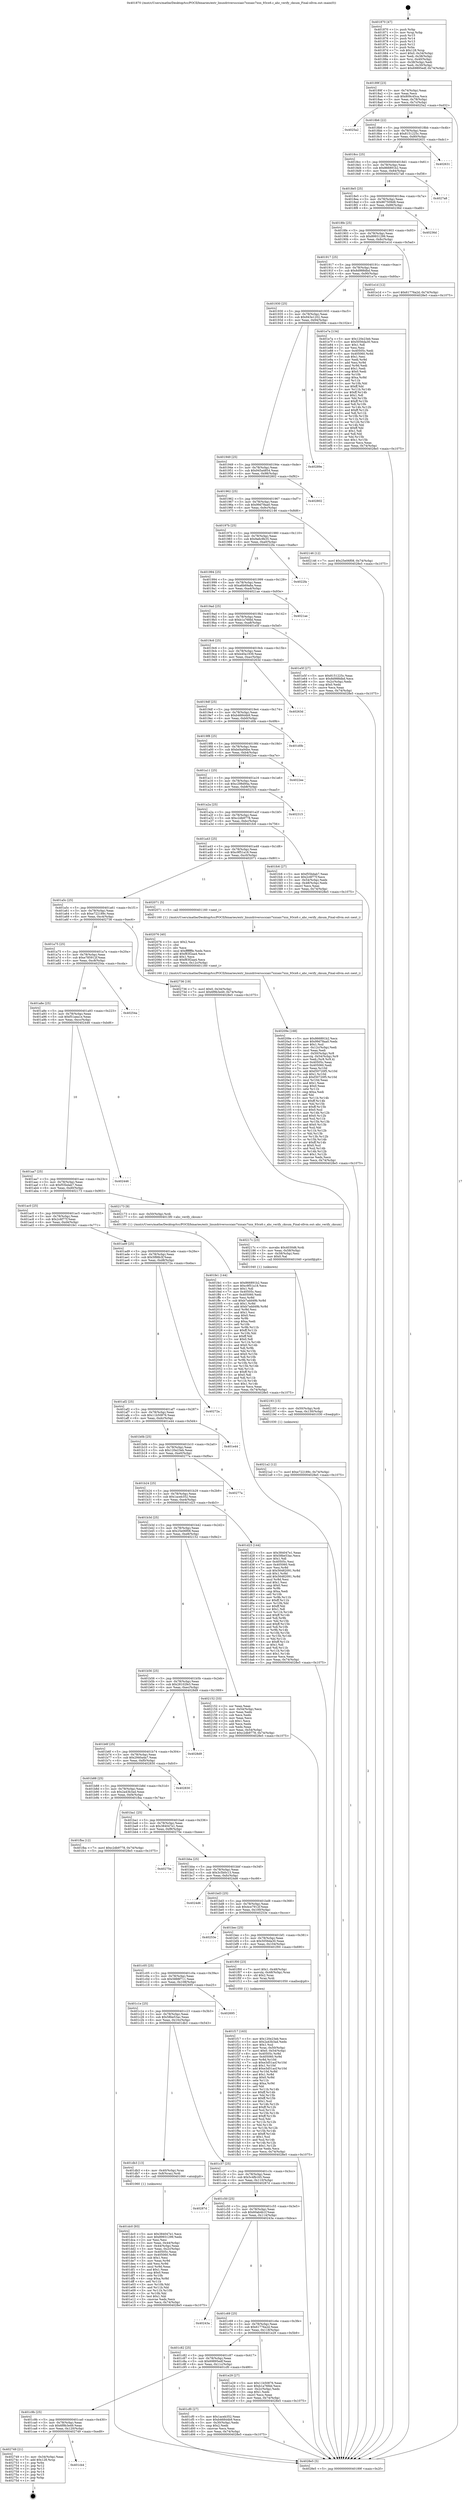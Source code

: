 digraph "0x401870" {
  label = "0x401870 (/mnt/c/Users/mathe/Desktop/tcc/POCII/binaries/extr_linuxdriversscsiaic7xxxaic7xxx_93cx6.c_ahc_verify_cksum_Final-ollvm.out::main(0))"
  labelloc = "t"
  node[shape=record]

  Entry [label="",width=0.3,height=0.3,shape=circle,fillcolor=black,style=filled]
  "0x40189f" [label="{
     0x40189f [23]\l
     | [instrs]\l
     &nbsp;&nbsp;0x40189f \<+3\>: mov -0x74(%rbp),%eax\l
     &nbsp;&nbsp;0x4018a2 \<+2\>: mov %eax,%ecx\l
     &nbsp;&nbsp;0x4018a4 \<+6\>: sub $0x809c45ca,%ecx\l
     &nbsp;&nbsp;0x4018aa \<+3\>: mov %eax,-0x78(%rbp)\l
     &nbsp;&nbsp;0x4018ad \<+3\>: mov %ecx,-0x7c(%rbp)\l
     &nbsp;&nbsp;0x4018b0 \<+6\>: je 00000000004025a2 \<main+0xd32\>\l
  }"]
  "0x4025a2" [label="{
     0x4025a2\l
  }", style=dashed]
  "0x4018b6" [label="{
     0x4018b6 [22]\l
     | [instrs]\l
     &nbsp;&nbsp;0x4018b6 \<+5\>: jmp 00000000004018bb \<main+0x4b\>\l
     &nbsp;&nbsp;0x4018bb \<+3\>: mov -0x78(%rbp),%eax\l
     &nbsp;&nbsp;0x4018be \<+5\>: sub $0x8151225c,%eax\l
     &nbsp;&nbsp;0x4018c3 \<+3\>: mov %eax,-0x80(%rbp)\l
     &nbsp;&nbsp;0x4018c6 \<+6\>: je 0000000000402631 \<main+0xdc1\>\l
  }"]
  Exit [label="",width=0.3,height=0.3,shape=circle,fillcolor=black,style=filled,peripheries=2]
  "0x402631" [label="{
     0x402631\l
  }", style=dashed]
  "0x4018cc" [label="{
     0x4018cc [25]\l
     | [instrs]\l
     &nbsp;&nbsp;0x4018cc \<+5\>: jmp 00000000004018d1 \<main+0x61\>\l
     &nbsp;&nbsp;0x4018d1 \<+3\>: mov -0x78(%rbp),%eax\l
     &nbsp;&nbsp;0x4018d4 \<+5\>: sub $0x866891b2,%eax\l
     &nbsp;&nbsp;0x4018d9 \<+6\>: mov %eax,-0x84(%rbp)\l
     &nbsp;&nbsp;0x4018df \<+6\>: je 00000000004027a8 \<main+0xf38\>\l
  }"]
  "0x401cb4" [label="{
     0x401cb4\l
  }", style=dashed]
  "0x4027a8" [label="{
     0x4027a8\l
  }", style=dashed]
  "0x4018e5" [label="{
     0x4018e5 [25]\l
     | [instrs]\l
     &nbsp;&nbsp;0x4018e5 \<+5\>: jmp 00000000004018ea \<main+0x7a\>\l
     &nbsp;&nbsp;0x4018ea \<+3\>: mov -0x78(%rbp),%eax\l
     &nbsp;&nbsp;0x4018ed \<+5\>: sub $0x867509d8,%eax\l
     &nbsp;&nbsp;0x4018f2 \<+6\>: mov %eax,-0x88(%rbp)\l
     &nbsp;&nbsp;0x4018f8 \<+6\>: je 000000000040236d \<main+0xafd\>\l
  }"]
  "0x402749" [label="{
     0x402749 [21]\l
     | [instrs]\l
     &nbsp;&nbsp;0x402749 \<+3\>: mov -0x34(%rbp),%eax\l
     &nbsp;&nbsp;0x40274c \<+7\>: add $0x128,%rsp\l
     &nbsp;&nbsp;0x402753 \<+1\>: pop %rbx\l
     &nbsp;&nbsp;0x402754 \<+2\>: pop %r12\l
     &nbsp;&nbsp;0x402756 \<+2\>: pop %r13\l
     &nbsp;&nbsp;0x402758 \<+2\>: pop %r14\l
     &nbsp;&nbsp;0x40275a \<+2\>: pop %r15\l
     &nbsp;&nbsp;0x40275c \<+1\>: pop %rbp\l
     &nbsp;&nbsp;0x40275d \<+1\>: ret\l
  }"]
  "0x40236d" [label="{
     0x40236d\l
  }", style=dashed]
  "0x4018fe" [label="{
     0x4018fe [25]\l
     | [instrs]\l
     &nbsp;&nbsp;0x4018fe \<+5\>: jmp 0000000000401903 \<main+0x93\>\l
     &nbsp;&nbsp;0x401903 \<+3\>: mov -0x78(%rbp),%eax\l
     &nbsp;&nbsp;0x401906 \<+5\>: sub $0x89931299,%eax\l
     &nbsp;&nbsp;0x40190b \<+6\>: mov %eax,-0x8c(%rbp)\l
     &nbsp;&nbsp;0x401911 \<+6\>: je 0000000000401e1d \<main+0x5ad\>\l
  }"]
  "0x4021a2" [label="{
     0x4021a2 [12]\l
     | [instrs]\l
     &nbsp;&nbsp;0x4021a2 \<+7\>: movl $0xe722189c,-0x74(%rbp)\l
     &nbsp;&nbsp;0x4021a9 \<+5\>: jmp 00000000004028e5 \<main+0x1075\>\l
  }"]
  "0x401e1d" [label="{
     0x401e1d [12]\l
     | [instrs]\l
     &nbsp;&nbsp;0x401e1d \<+7\>: movl $0x61776a2d,-0x74(%rbp)\l
     &nbsp;&nbsp;0x401e24 \<+5\>: jmp 00000000004028e5 \<main+0x1075\>\l
  }"]
  "0x401917" [label="{
     0x401917 [25]\l
     | [instrs]\l
     &nbsp;&nbsp;0x401917 \<+5\>: jmp 000000000040191c \<main+0xac\>\l
     &nbsp;&nbsp;0x40191c \<+3\>: mov -0x78(%rbp),%eax\l
     &nbsp;&nbsp;0x40191f \<+5\>: sub $0x8d988dbd,%eax\l
     &nbsp;&nbsp;0x401924 \<+6\>: mov %eax,-0x90(%rbp)\l
     &nbsp;&nbsp;0x40192a \<+6\>: je 0000000000401e7a \<main+0x60a\>\l
  }"]
  "0x402193" [label="{
     0x402193 [15]\l
     | [instrs]\l
     &nbsp;&nbsp;0x402193 \<+4\>: mov -0x50(%rbp),%rdi\l
     &nbsp;&nbsp;0x402197 \<+6\>: mov %eax,-0x130(%rbp)\l
     &nbsp;&nbsp;0x40219d \<+5\>: call 0000000000401030 \<free@plt\>\l
     | [calls]\l
     &nbsp;&nbsp;0x401030 \{1\} (unknown)\l
  }"]
  "0x401e7a" [label="{
     0x401e7a [134]\l
     | [instrs]\l
     &nbsp;&nbsp;0x401e7a \<+5\>: mov $0x120e23eb,%eax\l
     &nbsp;&nbsp;0x401e7f \<+5\>: mov $0x5056da30,%ecx\l
     &nbsp;&nbsp;0x401e84 \<+2\>: mov $0x1,%dl\l
     &nbsp;&nbsp;0x401e86 \<+2\>: xor %esi,%esi\l
     &nbsp;&nbsp;0x401e88 \<+7\>: mov 0x40505c,%edi\l
     &nbsp;&nbsp;0x401e8f \<+8\>: mov 0x405060,%r8d\l
     &nbsp;&nbsp;0x401e97 \<+3\>: sub $0x1,%esi\l
     &nbsp;&nbsp;0x401e9a \<+3\>: mov %edi,%r9d\l
     &nbsp;&nbsp;0x401e9d \<+3\>: add %esi,%r9d\l
     &nbsp;&nbsp;0x401ea0 \<+4\>: imul %r9d,%edi\l
     &nbsp;&nbsp;0x401ea4 \<+3\>: and $0x1,%edi\l
     &nbsp;&nbsp;0x401ea7 \<+3\>: cmp $0x0,%edi\l
     &nbsp;&nbsp;0x401eaa \<+4\>: sete %r10b\l
     &nbsp;&nbsp;0x401eae \<+4\>: cmp $0xa,%r8d\l
     &nbsp;&nbsp;0x401eb2 \<+4\>: setl %r11b\l
     &nbsp;&nbsp;0x401eb6 \<+3\>: mov %r10b,%bl\l
     &nbsp;&nbsp;0x401eb9 \<+3\>: xor $0xff,%bl\l
     &nbsp;&nbsp;0x401ebc \<+3\>: mov %r11b,%r14b\l
     &nbsp;&nbsp;0x401ebf \<+4\>: xor $0xff,%r14b\l
     &nbsp;&nbsp;0x401ec3 \<+3\>: xor $0x1,%dl\l
     &nbsp;&nbsp;0x401ec6 \<+3\>: mov %bl,%r15b\l
     &nbsp;&nbsp;0x401ec9 \<+4\>: and $0xff,%r15b\l
     &nbsp;&nbsp;0x401ecd \<+3\>: and %dl,%r10b\l
     &nbsp;&nbsp;0x401ed0 \<+3\>: mov %r14b,%r12b\l
     &nbsp;&nbsp;0x401ed3 \<+4\>: and $0xff,%r12b\l
     &nbsp;&nbsp;0x401ed7 \<+3\>: and %dl,%r11b\l
     &nbsp;&nbsp;0x401eda \<+3\>: or %r10b,%r15b\l
     &nbsp;&nbsp;0x401edd \<+3\>: or %r11b,%r12b\l
     &nbsp;&nbsp;0x401ee0 \<+3\>: xor %r12b,%r15b\l
     &nbsp;&nbsp;0x401ee3 \<+3\>: or %r14b,%bl\l
     &nbsp;&nbsp;0x401ee6 \<+3\>: xor $0xff,%bl\l
     &nbsp;&nbsp;0x401ee9 \<+3\>: or $0x1,%dl\l
     &nbsp;&nbsp;0x401eec \<+2\>: and %dl,%bl\l
     &nbsp;&nbsp;0x401eee \<+3\>: or %bl,%r15b\l
     &nbsp;&nbsp;0x401ef1 \<+4\>: test $0x1,%r15b\l
     &nbsp;&nbsp;0x401ef5 \<+3\>: cmovne %ecx,%eax\l
     &nbsp;&nbsp;0x401ef8 \<+3\>: mov %eax,-0x74(%rbp)\l
     &nbsp;&nbsp;0x401efb \<+5\>: jmp 00000000004028e5 \<main+0x1075\>\l
  }"]
  "0x401930" [label="{
     0x401930 [25]\l
     | [instrs]\l
     &nbsp;&nbsp;0x401930 \<+5\>: jmp 0000000000401935 \<main+0xc5\>\l
     &nbsp;&nbsp;0x401935 \<+3\>: mov -0x78(%rbp),%eax\l
     &nbsp;&nbsp;0x401938 \<+5\>: sub $0x943e1202,%eax\l
     &nbsp;&nbsp;0x40193d \<+6\>: mov %eax,-0x94(%rbp)\l
     &nbsp;&nbsp;0x401943 \<+6\>: je 000000000040289e \<main+0x102e\>\l
  }"]
  "0x40217c" [label="{
     0x40217c [23]\l
     | [instrs]\l
     &nbsp;&nbsp;0x40217c \<+10\>: movabs $0x4030d6,%rdi\l
     &nbsp;&nbsp;0x402186 \<+3\>: mov %eax,-0x58(%rbp)\l
     &nbsp;&nbsp;0x402189 \<+3\>: mov -0x58(%rbp),%esi\l
     &nbsp;&nbsp;0x40218c \<+2\>: mov $0x0,%al\l
     &nbsp;&nbsp;0x40218e \<+5\>: call 0000000000401040 \<printf@plt\>\l
     | [calls]\l
     &nbsp;&nbsp;0x401040 \{1\} (unknown)\l
  }"]
  "0x40289e" [label="{
     0x40289e\l
  }", style=dashed]
  "0x401949" [label="{
     0x401949 [25]\l
     | [instrs]\l
     &nbsp;&nbsp;0x401949 \<+5\>: jmp 000000000040194e \<main+0xde\>\l
     &nbsp;&nbsp;0x40194e \<+3\>: mov -0x78(%rbp),%eax\l
     &nbsp;&nbsp;0x401951 \<+5\>: sub $0x945a4854,%eax\l
     &nbsp;&nbsp;0x401956 \<+6\>: mov %eax,-0x98(%rbp)\l
     &nbsp;&nbsp;0x40195c \<+6\>: je 0000000000402802 \<main+0xf92\>\l
  }"]
  "0x40209e" [label="{
     0x40209e [168]\l
     | [instrs]\l
     &nbsp;&nbsp;0x40209e \<+5\>: mov $0x866891b2,%ecx\l
     &nbsp;&nbsp;0x4020a3 \<+5\>: mov $0x99d78aa0,%edx\l
     &nbsp;&nbsp;0x4020a8 \<+3\>: mov $0x1,%sil\l
     &nbsp;&nbsp;0x4020ab \<+6\>: mov -0x12c(%rbp),%edi\l
     &nbsp;&nbsp;0x4020b1 \<+3\>: imul %eax,%edi\l
     &nbsp;&nbsp;0x4020b4 \<+4\>: mov -0x50(%rbp),%r8\l
     &nbsp;&nbsp;0x4020b8 \<+4\>: movslq -0x54(%rbp),%r9\l
     &nbsp;&nbsp;0x4020bc \<+4\>: mov %edi,(%r8,%r9,4)\l
     &nbsp;&nbsp;0x4020c0 \<+7\>: mov 0x40505c,%eax\l
     &nbsp;&nbsp;0x4020c7 \<+7\>: mov 0x405060,%edi\l
     &nbsp;&nbsp;0x4020ce \<+3\>: mov %eax,%r10d\l
     &nbsp;&nbsp;0x4020d1 \<+7\>: add $0xf30720f5,%r10d\l
     &nbsp;&nbsp;0x4020d8 \<+4\>: sub $0x1,%r10d\l
     &nbsp;&nbsp;0x4020dc \<+7\>: sub $0xf30720f5,%r10d\l
     &nbsp;&nbsp;0x4020e3 \<+4\>: imul %r10d,%eax\l
     &nbsp;&nbsp;0x4020e7 \<+3\>: and $0x1,%eax\l
     &nbsp;&nbsp;0x4020ea \<+3\>: cmp $0x0,%eax\l
     &nbsp;&nbsp;0x4020ed \<+4\>: sete %r11b\l
     &nbsp;&nbsp;0x4020f1 \<+3\>: cmp $0xa,%edi\l
     &nbsp;&nbsp;0x4020f4 \<+3\>: setl %bl\l
     &nbsp;&nbsp;0x4020f7 \<+3\>: mov %r11b,%r14b\l
     &nbsp;&nbsp;0x4020fa \<+4\>: xor $0xff,%r14b\l
     &nbsp;&nbsp;0x4020fe \<+3\>: mov %bl,%r15b\l
     &nbsp;&nbsp;0x402101 \<+4\>: xor $0xff,%r15b\l
     &nbsp;&nbsp;0x402105 \<+4\>: xor $0x0,%sil\l
     &nbsp;&nbsp;0x402109 \<+3\>: mov %r14b,%r12b\l
     &nbsp;&nbsp;0x40210c \<+4\>: and $0x0,%r12b\l
     &nbsp;&nbsp;0x402110 \<+3\>: and %sil,%r11b\l
     &nbsp;&nbsp;0x402113 \<+3\>: mov %r15b,%r13b\l
     &nbsp;&nbsp;0x402116 \<+4\>: and $0x0,%r13b\l
     &nbsp;&nbsp;0x40211a \<+3\>: and %sil,%bl\l
     &nbsp;&nbsp;0x40211d \<+3\>: or %r11b,%r12b\l
     &nbsp;&nbsp;0x402120 \<+3\>: or %bl,%r13b\l
     &nbsp;&nbsp;0x402123 \<+3\>: xor %r13b,%r12b\l
     &nbsp;&nbsp;0x402126 \<+3\>: or %r15b,%r14b\l
     &nbsp;&nbsp;0x402129 \<+4\>: xor $0xff,%r14b\l
     &nbsp;&nbsp;0x40212d \<+4\>: or $0x0,%sil\l
     &nbsp;&nbsp;0x402131 \<+3\>: and %sil,%r14b\l
     &nbsp;&nbsp;0x402134 \<+3\>: or %r14b,%r12b\l
     &nbsp;&nbsp;0x402137 \<+4\>: test $0x1,%r12b\l
     &nbsp;&nbsp;0x40213b \<+3\>: cmovne %edx,%ecx\l
     &nbsp;&nbsp;0x40213e \<+3\>: mov %ecx,-0x74(%rbp)\l
     &nbsp;&nbsp;0x402141 \<+5\>: jmp 00000000004028e5 \<main+0x1075\>\l
  }"]
  "0x402802" [label="{
     0x402802\l
  }", style=dashed]
  "0x401962" [label="{
     0x401962 [25]\l
     | [instrs]\l
     &nbsp;&nbsp;0x401962 \<+5\>: jmp 0000000000401967 \<main+0xf7\>\l
     &nbsp;&nbsp;0x401967 \<+3\>: mov -0x78(%rbp),%eax\l
     &nbsp;&nbsp;0x40196a \<+5\>: sub $0x99d78aa0,%eax\l
     &nbsp;&nbsp;0x40196f \<+6\>: mov %eax,-0x9c(%rbp)\l
     &nbsp;&nbsp;0x401975 \<+6\>: je 0000000000402146 \<main+0x8d6\>\l
  }"]
  "0x402076" [label="{
     0x402076 [40]\l
     | [instrs]\l
     &nbsp;&nbsp;0x402076 \<+5\>: mov $0x2,%ecx\l
     &nbsp;&nbsp;0x40207b \<+1\>: cltd\l
     &nbsp;&nbsp;0x40207c \<+2\>: idiv %ecx\l
     &nbsp;&nbsp;0x40207e \<+6\>: imul $0xfffffffe,%edx,%ecx\l
     &nbsp;&nbsp;0x402084 \<+6\>: add $0xf83f2aa4,%ecx\l
     &nbsp;&nbsp;0x40208a \<+3\>: add $0x1,%ecx\l
     &nbsp;&nbsp;0x40208d \<+6\>: sub $0xf83f2aa4,%ecx\l
     &nbsp;&nbsp;0x402093 \<+6\>: mov %ecx,-0x12c(%rbp)\l
     &nbsp;&nbsp;0x402099 \<+5\>: call 0000000000401160 \<next_i\>\l
     | [calls]\l
     &nbsp;&nbsp;0x401160 \{1\} (/mnt/c/Users/mathe/Desktop/tcc/POCII/binaries/extr_linuxdriversscsiaic7xxxaic7xxx_93cx6.c_ahc_verify_cksum_Final-ollvm.out::next_i)\l
  }"]
  "0x402146" [label="{
     0x402146 [12]\l
     | [instrs]\l
     &nbsp;&nbsp;0x402146 \<+7\>: movl $0x25e06f08,-0x74(%rbp)\l
     &nbsp;&nbsp;0x40214d \<+5\>: jmp 00000000004028e5 \<main+0x1075\>\l
  }"]
  "0x40197b" [label="{
     0x40197b [25]\l
     | [instrs]\l
     &nbsp;&nbsp;0x40197b \<+5\>: jmp 0000000000401980 \<main+0x110\>\l
     &nbsp;&nbsp;0x401980 \<+3\>: mov -0x78(%rbp),%eax\l
     &nbsp;&nbsp;0x401983 \<+5\>: sub $0x9a6c9b35,%eax\l
     &nbsp;&nbsp;0x401988 \<+6\>: mov %eax,-0xa0(%rbp)\l
     &nbsp;&nbsp;0x40198e \<+6\>: je 00000000004022fa \<main+0xa8a\>\l
  }"]
  "0x401f17" [label="{
     0x401f17 [163]\l
     | [instrs]\l
     &nbsp;&nbsp;0x401f17 \<+5\>: mov $0x120e23eb,%ecx\l
     &nbsp;&nbsp;0x401f1c \<+5\>: mov $0x2a43b3ad,%edx\l
     &nbsp;&nbsp;0x401f21 \<+3\>: mov $0x1,%sil\l
     &nbsp;&nbsp;0x401f24 \<+4\>: mov %rax,-0x50(%rbp)\l
     &nbsp;&nbsp;0x401f28 \<+7\>: movl $0x0,-0x54(%rbp)\l
     &nbsp;&nbsp;0x401f2f \<+8\>: mov 0x40505c,%r8d\l
     &nbsp;&nbsp;0x401f37 \<+8\>: mov 0x405060,%r9d\l
     &nbsp;&nbsp;0x401f3f \<+3\>: mov %r8d,%r10d\l
     &nbsp;&nbsp;0x401f42 \<+7\>: sub $0xe3d51acf,%r10d\l
     &nbsp;&nbsp;0x401f49 \<+4\>: sub $0x1,%r10d\l
     &nbsp;&nbsp;0x401f4d \<+7\>: add $0xe3d51acf,%r10d\l
     &nbsp;&nbsp;0x401f54 \<+4\>: imul %r10d,%r8d\l
     &nbsp;&nbsp;0x401f58 \<+4\>: and $0x1,%r8d\l
     &nbsp;&nbsp;0x401f5c \<+4\>: cmp $0x0,%r8d\l
     &nbsp;&nbsp;0x401f60 \<+4\>: sete %r11b\l
     &nbsp;&nbsp;0x401f64 \<+4\>: cmp $0xa,%r9d\l
     &nbsp;&nbsp;0x401f68 \<+3\>: setl %bl\l
     &nbsp;&nbsp;0x401f6b \<+3\>: mov %r11b,%r14b\l
     &nbsp;&nbsp;0x401f6e \<+4\>: xor $0xff,%r14b\l
     &nbsp;&nbsp;0x401f72 \<+3\>: mov %bl,%r15b\l
     &nbsp;&nbsp;0x401f75 \<+4\>: xor $0xff,%r15b\l
     &nbsp;&nbsp;0x401f79 \<+4\>: xor $0x1,%sil\l
     &nbsp;&nbsp;0x401f7d \<+3\>: mov %r14b,%r12b\l
     &nbsp;&nbsp;0x401f80 \<+4\>: and $0xff,%r12b\l
     &nbsp;&nbsp;0x401f84 \<+3\>: and %sil,%r11b\l
     &nbsp;&nbsp;0x401f87 \<+3\>: mov %r15b,%r13b\l
     &nbsp;&nbsp;0x401f8a \<+4\>: and $0xff,%r13b\l
     &nbsp;&nbsp;0x401f8e \<+3\>: and %sil,%bl\l
     &nbsp;&nbsp;0x401f91 \<+3\>: or %r11b,%r12b\l
     &nbsp;&nbsp;0x401f94 \<+3\>: or %bl,%r13b\l
     &nbsp;&nbsp;0x401f97 \<+3\>: xor %r13b,%r12b\l
     &nbsp;&nbsp;0x401f9a \<+3\>: or %r15b,%r14b\l
     &nbsp;&nbsp;0x401f9d \<+4\>: xor $0xff,%r14b\l
     &nbsp;&nbsp;0x401fa1 \<+4\>: or $0x1,%sil\l
     &nbsp;&nbsp;0x401fa5 \<+3\>: and %sil,%r14b\l
     &nbsp;&nbsp;0x401fa8 \<+3\>: or %r14b,%r12b\l
     &nbsp;&nbsp;0x401fab \<+4\>: test $0x1,%r12b\l
     &nbsp;&nbsp;0x401faf \<+3\>: cmovne %edx,%ecx\l
     &nbsp;&nbsp;0x401fb2 \<+3\>: mov %ecx,-0x74(%rbp)\l
     &nbsp;&nbsp;0x401fb5 \<+5\>: jmp 00000000004028e5 \<main+0x1075\>\l
  }"]
  "0x4022fa" [label="{
     0x4022fa\l
  }", style=dashed]
  "0x401994" [label="{
     0x401994 [25]\l
     | [instrs]\l
     &nbsp;&nbsp;0x401994 \<+5\>: jmp 0000000000401999 \<main+0x129\>\l
     &nbsp;&nbsp;0x401999 \<+3\>: mov -0x78(%rbp),%eax\l
     &nbsp;&nbsp;0x40199c \<+5\>: sub $0xa6b69a8a,%eax\l
     &nbsp;&nbsp;0x4019a1 \<+6\>: mov %eax,-0xa4(%rbp)\l
     &nbsp;&nbsp;0x4019a7 \<+6\>: je 00000000004021ae \<main+0x93e\>\l
  }"]
  "0x401dc0" [label="{
     0x401dc0 [93]\l
     | [instrs]\l
     &nbsp;&nbsp;0x401dc0 \<+5\>: mov $0x384047e1,%ecx\l
     &nbsp;&nbsp;0x401dc5 \<+5\>: mov $0x89931299,%edx\l
     &nbsp;&nbsp;0x401dca \<+2\>: xor %esi,%esi\l
     &nbsp;&nbsp;0x401dcc \<+3\>: mov %eax,-0x44(%rbp)\l
     &nbsp;&nbsp;0x401dcf \<+3\>: mov -0x44(%rbp),%eax\l
     &nbsp;&nbsp;0x401dd2 \<+3\>: mov %eax,-0x2c(%rbp)\l
     &nbsp;&nbsp;0x401dd5 \<+7\>: mov 0x40505c,%eax\l
     &nbsp;&nbsp;0x401ddc \<+8\>: mov 0x405060,%r8d\l
     &nbsp;&nbsp;0x401de4 \<+3\>: sub $0x1,%esi\l
     &nbsp;&nbsp;0x401de7 \<+3\>: mov %eax,%r9d\l
     &nbsp;&nbsp;0x401dea \<+3\>: add %esi,%r9d\l
     &nbsp;&nbsp;0x401ded \<+4\>: imul %r9d,%eax\l
     &nbsp;&nbsp;0x401df1 \<+3\>: and $0x1,%eax\l
     &nbsp;&nbsp;0x401df4 \<+3\>: cmp $0x0,%eax\l
     &nbsp;&nbsp;0x401df7 \<+4\>: sete %r10b\l
     &nbsp;&nbsp;0x401dfb \<+4\>: cmp $0xa,%r8d\l
     &nbsp;&nbsp;0x401dff \<+4\>: setl %r11b\l
     &nbsp;&nbsp;0x401e03 \<+3\>: mov %r10b,%bl\l
     &nbsp;&nbsp;0x401e06 \<+3\>: and %r11b,%bl\l
     &nbsp;&nbsp;0x401e09 \<+3\>: xor %r11b,%r10b\l
     &nbsp;&nbsp;0x401e0c \<+3\>: or %r10b,%bl\l
     &nbsp;&nbsp;0x401e0f \<+3\>: test $0x1,%bl\l
     &nbsp;&nbsp;0x401e12 \<+3\>: cmovne %edx,%ecx\l
     &nbsp;&nbsp;0x401e15 \<+3\>: mov %ecx,-0x74(%rbp)\l
     &nbsp;&nbsp;0x401e18 \<+5\>: jmp 00000000004028e5 \<main+0x1075\>\l
  }"]
  "0x4021ae" [label="{
     0x4021ae\l
  }", style=dashed]
  "0x4019ad" [label="{
     0x4019ad [25]\l
     | [instrs]\l
     &nbsp;&nbsp;0x4019ad \<+5\>: jmp 00000000004019b2 \<main+0x142\>\l
     &nbsp;&nbsp;0x4019b2 \<+3\>: mov -0x78(%rbp),%eax\l
     &nbsp;&nbsp;0x4019b5 \<+5\>: sub $0xb1a76fdd,%eax\l
     &nbsp;&nbsp;0x4019ba \<+6\>: mov %eax,-0xa8(%rbp)\l
     &nbsp;&nbsp;0x4019c0 \<+6\>: je 0000000000401e5f \<main+0x5ef\>\l
  }"]
  "0x401870" [label="{
     0x401870 [47]\l
     | [instrs]\l
     &nbsp;&nbsp;0x401870 \<+1\>: push %rbp\l
     &nbsp;&nbsp;0x401871 \<+3\>: mov %rsp,%rbp\l
     &nbsp;&nbsp;0x401874 \<+2\>: push %r15\l
     &nbsp;&nbsp;0x401876 \<+2\>: push %r14\l
     &nbsp;&nbsp;0x401878 \<+2\>: push %r13\l
     &nbsp;&nbsp;0x40187a \<+2\>: push %r12\l
     &nbsp;&nbsp;0x40187c \<+1\>: push %rbx\l
     &nbsp;&nbsp;0x40187d \<+7\>: sub $0x128,%rsp\l
     &nbsp;&nbsp;0x401884 \<+7\>: movl $0x0,-0x34(%rbp)\l
     &nbsp;&nbsp;0x40188b \<+3\>: mov %edi,-0x38(%rbp)\l
     &nbsp;&nbsp;0x40188e \<+4\>: mov %rsi,-0x40(%rbp)\l
     &nbsp;&nbsp;0x401892 \<+3\>: mov -0x38(%rbp),%edi\l
     &nbsp;&nbsp;0x401895 \<+3\>: mov %edi,-0x30(%rbp)\l
     &nbsp;&nbsp;0x401898 \<+7\>: movl $0x69895edf,-0x74(%rbp)\l
  }"]
  "0x401e5f" [label="{
     0x401e5f [27]\l
     | [instrs]\l
     &nbsp;&nbsp;0x401e5f \<+5\>: mov $0x8151225c,%eax\l
     &nbsp;&nbsp;0x401e64 \<+5\>: mov $0x8d988dbd,%ecx\l
     &nbsp;&nbsp;0x401e69 \<+3\>: mov -0x2c(%rbp),%edx\l
     &nbsp;&nbsp;0x401e6c \<+3\>: cmp $0x0,%edx\l
     &nbsp;&nbsp;0x401e6f \<+3\>: cmove %ecx,%eax\l
     &nbsp;&nbsp;0x401e72 \<+3\>: mov %eax,-0x74(%rbp)\l
     &nbsp;&nbsp;0x401e75 \<+5\>: jmp 00000000004028e5 \<main+0x1075\>\l
  }"]
  "0x4019c6" [label="{
     0x4019c6 [25]\l
     | [instrs]\l
     &nbsp;&nbsp;0x4019c6 \<+5\>: jmp 00000000004019cb \<main+0x15b\>\l
     &nbsp;&nbsp;0x4019cb \<+3\>: mov -0x78(%rbp),%eax\l
     &nbsp;&nbsp;0x4019ce \<+5\>: sub $0xb40a1939,%eax\l
     &nbsp;&nbsp;0x4019d3 \<+6\>: mov %eax,-0xac(%rbp)\l
     &nbsp;&nbsp;0x4019d9 \<+6\>: je 000000000040263d \<main+0xdcd\>\l
  }"]
  "0x4028e5" [label="{
     0x4028e5 [5]\l
     | [instrs]\l
     &nbsp;&nbsp;0x4028e5 \<+5\>: jmp 000000000040189f \<main+0x2f\>\l
  }"]
  "0x40263d" [label="{
     0x40263d\l
  }", style=dashed]
  "0x4019df" [label="{
     0x4019df [25]\l
     | [instrs]\l
     &nbsp;&nbsp;0x4019df \<+5\>: jmp 00000000004019e4 \<main+0x174\>\l
     &nbsp;&nbsp;0x4019e4 \<+3\>: mov -0x78(%rbp),%eax\l
     &nbsp;&nbsp;0x4019e7 \<+5\>: sub $0xb46844b9,%eax\l
     &nbsp;&nbsp;0x4019ec \<+6\>: mov %eax,-0xb0(%rbp)\l
     &nbsp;&nbsp;0x4019f2 \<+6\>: je 0000000000401d0b \<main+0x49b\>\l
  }"]
  "0x401c9b" [label="{
     0x401c9b [25]\l
     | [instrs]\l
     &nbsp;&nbsp;0x401c9b \<+5\>: jmp 0000000000401ca0 \<main+0x430\>\l
     &nbsp;&nbsp;0x401ca0 \<+3\>: mov -0x78(%rbp),%eax\l
     &nbsp;&nbsp;0x401ca3 \<+5\>: sub $0x6f9b3e49,%eax\l
     &nbsp;&nbsp;0x401ca8 \<+6\>: mov %eax,-0x120(%rbp)\l
     &nbsp;&nbsp;0x401cae \<+6\>: je 0000000000402749 \<main+0xed9\>\l
  }"]
  "0x401d0b" [label="{
     0x401d0b\l
  }", style=dashed]
  "0x4019f8" [label="{
     0x4019f8 [25]\l
     | [instrs]\l
     &nbsp;&nbsp;0x4019f8 \<+5\>: jmp 00000000004019fd \<main+0x18d\>\l
     &nbsp;&nbsp;0x4019fd \<+3\>: mov -0x78(%rbp),%eax\l
     &nbsp;&nbsp;0x401a00 \<+5\>: sub $0xbd4a94be,%eax\l
     &nbsp;&nbsp;0x401a05 \<+6\>: mov %eax,-0xb4(%rbp)\l
     &nbsp;&nbsp;0x401a0b \<+6\>: je 00000000004022ee \<main+0xa7e\>\l
  }"]
  "0x401cf0" [label="{
     0x401cf0 [27]\l
     | [instrs]\l
     &nbsp;&nbsp;0x401cf0 \<+5\>: mov $0x1aceb352,%eax\l
     &nbsp;&nbsp;0x401cf5 \<+5\>: mov $0xb46844b9,%ecx\l
     &nbsp;&nbsp;0x401cfa \<+3\>: mov -0x30(%rbp),%edx\l
     &nbsp;&nbsp;0x401cfd \<+3\>: cmp $0x2,%edx\l
     &nbsp;&nbsp;0x401d00 \<+3\>: cmovne %ecx,%eax\l
     &nbsp;&nbsp;0x401d03 \<+3\>: mov %eax,-0x74(%rbp)\l
     &nbsp;&nbsp;0x401d06 \<+5\>: jmp 00000000004028e5 \<main+0x1075\>\l
  }"]
  "0x4022ee" [label="{
     0x4022ee\l
  }", style=dashed]
  "0x401a11" [label="{
     0x401a11 [25]\l
     | [instrs]\l
     &nbsp;&nbsp;0x401a11 \<+5\>: jmp 0000000000401a16 \<main+0x1a6\>\l
     &nbsp;&nbsp;0x401a16 \<+3\>: mov -0x78(%rbp),%eax\l
     &nbsp;&nbsp;0x401a19 \<+5\>: sub $0xc298d94a,%eax\l
     &nbsp;&nbsp;0x401a1e \<+6\>: mov %eax,-0xb8(%rbp)\l
     &nbsp;&nbsp;0x401a24 \<+6\>: je 0000000000402315 \<main+0xaa5\>\l
  }"]
  "0x401c82" [label="{
     0x401c82 [25]\l
     | [instrs]\l
     &nbsp;&nbsp;0x401c82 \<+5\>: jmp 0000000000401c87 \<main+0x417\>\l
     &nbsp;&nbsp;0x401c87 \<+3\>: mov -0x78(%rbp),%eax\l
     &nbsp;&nbsp;0x401c8a \<+5\>: sub $0x69895edf,%eax\l
     &nbsp;&nbsp;0x401c8f \<+6\>: mov %eax,-0x11c(%rbp)\l
     &nbsp;&nbsp;0x401c95 \<+6\>: je 0000000000401cf0 \<main+0x480\>\l
  }"]
  "0x402315" [label="{
     0x402315\l
  }", style=dashed]
  "0x401a2a" [label="{
     0x401a2a [25]\l
     | [instrs]\l
     &nbsp;&nbsp;0x401a2a \<+5\>: jmp 0000000000401a2f \<main+0x1bf\>\l
     &nbsp;&nbsp;0x401a2f \<+3\>: mov -0x78(%rbp),%eax\l
     &nbsp;&nbsp;0x401a32 \<+5\>: sub $0xc2db9778,%eax\l
     &nbsp;&nbsp;0x401a37 \<+6\>: mov %eax,-0xbc(%rbp)\l
     &nbsp;&nbsp;0x401a3d \<+6\>: je 0000000000401fc6 \<main+0x756\>\l
  }"]
  "0x401e29" [label="{
     0x401e29 [27]\l
     | [instrs]\l
     &nbsp;&nbsp;0x401e29 \<+5\>: mov $0x11b50876,%eax\l
     &nbsp;&nbsp;0x401e2e \<+5\>: mov $0xb1a76fdd,%ecx\l
     &nbsp;&nbsp;0x401e33 \<+3\>: mov -0x2c(%rbp),%edx\l
     &nbsp;&nbsp;0x401e36 \<+3\>: cmp $0x1,%edx\l
     &nbsp;&nbsp;0x401e39 \<+3\>: cmovl %ecx,%eax\l
     &nbsp;&nbsp;0x401e3c \<+3\>: mov %eax,-0x74(%rbp)\l
     &nbsp;&nbsp;0x401e3f \<+5\>: jmp 00000000004028e5 \<main+0x1075\>\l
  }"]
  "0x401fc6" [label="{
     0x401fc6 [27]\l
     | [instrs]\l
     &nbsp;&nbsp;0x401fc6 \<+5\>: mov $0xf55bdab7,%eax\l
     &nbsp;&nbsp;0x401fcb \<+5\>: mov $0x2c6f77f,%ecx\l
     &nbsp;&nbsp;0x401fd0 \<+3\>: mov -0x54(%rbp),%edx\l
     &nbsp;&nbsp;0x401fd3 \<+3\>: cmp -0x48(%rbp),%edx\l
     &nbsp;&nbsp;0x401fd6 \<+3\>: cmovl %ecx,%eax\l
     &nbsp;&nbsp;0x401fd9 \<+3\>: mov %eax,-0x74(%rbp)\l
     &nbsp;&nbsp;0x401fdc \<+5\>: jmp 00000000004028e5 \<main+0x1075\>\l
  }"]
  "0x401a43" [label="{
     0x401a43 [25]\l
     | [instrs]\l
     &nbsp;&nbsp;0x401a43 \<+5\>: jmp 0000000000401a48 \<main+0x1d8\>\l
     &nbsp;&nbsp;0x401a48 \<+3\>: mov -0x78(%rbp),%eax\l
     &nbsp;&nbsp;0x401a4b \<+5\>: sub $0xc9f51a18,%eax\l
     &nbsp;&nbsp;0x401a50 \<+6\>: mov %eax,-0xc0(%rbp)\l
     &nbsp;&nbsp;0x401a56 \<+6\>: je 0000000000402071 \<main+0x801\>\l
  }"]
  "0x401c69" [label="{
     0x401c69 [25]\l
     | [instrs]\l
     &nbsp;&nbsp;0x401c69 \<+5\>: jmp 0000000000401c6e \<main+0x3fe\>\l
     &nbsp;&nbsp;0x401c6e \<+3\>: mov -0x78(%rbp),%eax\l
     &nbsp;&nbsp;0x401c71 \<+5\>: sub $0x61776a2d,%eax\l
     &nbsp;&nbsp;0x401c76 \<+6\>: mov %eax,-0x118(%rbp)\l
     &nbsp;&nbsp;0x401c7c \<+6\>: je 0000000000401e29 \<main+0x5b9\>\l
  }"]
  "0x402071" [label="{
     0x402071 [5]\l
     | [instrs]\l
     &nbsp;&nbsp;0x402071 \<+5\>: call 0000000000401160 \<next_i\>\l
     | [calls]\l
     &nbsp;&nbsp;0x401160 \{1\} (/mnt/c/Users/mathe/Desktop/tcc/POCII/binaries/extr_linuxdriversscsiaic7xxxaic7xxx_93cx6.c_ahc_verify_cksum_Final-ollvm.out::next_i)\l
  }"]
  "0x401a5c" [label="{
     0x401a5c [25]\l
     | [instrs]\l
     &nbsp;&nbsp;0x401a5c \<+5\>: jmp 0000000000401a61 \<main+0x1f1\>\l
     &nbsp;&nbsp;0x401a61 \<+3\>: mov -0x78(%rbp),%eax\l
     &nbsp;&nbsp;0x401a64 \<+5\>: sub $0xe722189c,%eax\l
     &nbsp;&nbsp;0x401a69 \<+6\>: mov %eax,-0xc4(%rbp)\l
     &nbsp;&nbsp;0x401a6f \<+6\>: je 0000000000402736 \<main+0xec6\>\l
  }"]
  "0x40243a" [label="{
     0x40243a\l
  }", style=dashed]
  "0x402736" [label="{
     0x402736 [19]\l
     | [instrs]\l
     &nbsp;&nbsp;0x402736 \<+7\>: movl $0x0,-0x34(%rbp)\l
     &nbsp;&nbsp;0x40273d \<+7\>: movl $0x6f9b3e49,-0x74(%rbp)\l
     &nbsp;&nbsp;0x402744 \<+5\>: jmp 00000000004028e5 \<main+0x1075\>\l
  }"]
  "0x401a75" [label="{
     0x401a75 [25]\l
     | [instrs]\l
     &nbsp;&nbsp;0x401a75 \<+5\>: jmp 0000000000401a7a \<main+0x20a\>\l
     &nbsp;&nbsp;0x401a7a \<+3\>: mov -0x78(%rbp),%eax\l
     &nbsp;&nbsp;0x401a7d \<+5\>: sub $0xe785912f,%eax\l
     &nbsp;&nbsp;0x401a82 \<+6\>: mov %eax,-0xc8(%rbp)\l
     &nbsp;&nbsp;0x401a88 \<+6\>: je 000000000040254a \<main+0xcda\>\l
  }"]
  "0x401c50" [label="{
     0x401c50 [25]\l
     | [instrs]\l
     &nbsp;&nbsp;0x401c50 \<+5\>: jmp 0000000000401c55 \<main+0x3e5\>\l
     &nbsp;&nbsp;0x401c55 \<+3\>: mov -0x78(%rbp),%eax\l
     &nbsp;&nbsp;0x401c58 \<+5\>: sub $0x60ab4b1f,%eax\l
     &nbsp;&nbsp;0x401c5d \<+6\>: mov %eax,-0x114(%rbp)\l
     &nbsp;&nbsp;0x401c63 \<+6\>: je 000000000040243a \<main+0xbca\>\l
  }"]
  "0x40254a" [label="{
     0x40254a\l
  }", style=dashed]
  "0x401a8e" [label="{
     0x401a8e [25]\l
     | [instrs]\l
     &nbsp;&nbsp;0x401a8e \<+5\>: jmp 0000000000401a93 \<main+0x223\>\l
     &nbsp;&nbsp;0x401a93 \<+3\>: mov -0x78(%rbp),%eax\l
     &nbsp;&nbsp;0x401a96 \<+5\>: sub $0xf51aea1e,%eax\l
     &nbsp;&nbsp;0x401a9b \<+6\>: mov %eax,-0xcc(%rbp)\l
     &nbsp;&nbsp;0x401aa1 \<+6\>: je 0000000000402446 \<main+0xbd6\>\l
  }"]
  "0x40287d" [label="{
     0x40287d\l
  }", style=dashed]
  "0x402446" [label="{
     0x402446\l
  }", style=dashed]
  "0x401aa7" [label="{
     0x401aa7 [25]\l
     | [instrs]\l
     &nbsp;&nbsp;0x401aa7 \<+5\>: jmp 0000000000401aac \<main+0x23c\>\l
     &nbsp;&nbsp;0x401aac \<+3\>: mov -0x78(%rbp),%eax\l
     &nbsp;&nbsp;0x401aaf \<+5\>: sub $0xf55bdab7,%eax\l
     &nbsp;&nbsp;0x401ab4 \<+6\>: mov %eax,-0xd0(%rbp)\l
     &nbsp;&nbsp;0x401aba \<+6\>: je 0000000000402173 \<main+0x903\>\l
  }"]
  "0x401c37" [label="{
     0x401c37 [25]\l
     | [instrs]\l
     &nbsp;&nbsp;0x401c37 \<+5\>: jmp 0000000000401c3c \<main+0x3cc\>\l
     &nbsp;&nbsp;0x401c3c \<+3\>: mov -0x78(%rbp),%eax\l
     &nbsp;&nbsp;0x401c3f \<+5\>: sub $0x5c4fb165,%eax\l
     &nbsp;&nbsp;0x401c44 \<+6\>: mov %eax,-0x110(%rbp)\l
     &nbsp;&nbsp;0x401c4a \<+6\>: je 000000000040287d \<main+0x100d\>\l
  }"]
  "0x402173" [label="{
     0x402173 [9]\l
     | [instrs]\l
     &nbsp;&nbsp;0x402173 \<+4\>: mov -0x50(%rbp),%rdi\l
     &nbsp;&nbsp;0x402177 \<+5\>: call 00000000004013f0 \<ahc_verify_cksum\>\l
     | [calls]\l
     &nbsp;&nbsp;0x4013f0 \{1\} (/mnt/c/Users/mathe/Desktop/tcc/POCII/binaries/extr_linuxdriversscsiaic7xxxaic7xxx_93cx6.c_ahc_verify_cksum_Final-ollvm.out::ahc_verify_cksum)\l
  }"]
  "0x401ac0" [label="{
     0x401ac0 [25]\l
     | [instrs]\l
     &nbsp;&nbsp;0x401ac0 \<+5\>: jmp 0000000000401ac5 \<main+0x255\>\l
     &nbsp;&nbsp;0x401ac5 \<+3\>: mov -0x78(%rbp),%eax\l
     &nbsp;&nbsp;0x401ac8 \<+5\>: sub $0x2c6f77f,%eax\l
     &nbsp;&nbsp;0x401acd \<+6\>: mov %eax,-0xd4(%rbp)\l
     &nbsp;&nbsp;0x401ad3 \<+6\>: je 0000000000401fe1 \<main+0x771\>\l
  }"]
  "0x401db3" [label="{
     0x401db3 [13]\l
     | [instrs]\l
     &nbsp;&nbsp;0x401db3 \<+4\>: mov -0x40(%rbp),%rax\l
     &nbsp;&nbsp;0x401db7 \<+4\>: mov 0x8(%rax),%rdi\l
     &nbsp;&nbsp;0x401dbb \<+5\>: call 0000000000401060 \<atoi@plt\>\l
     | [calls]\l
     &nbsp;&nbsp;0x401060 \{1\} (unknown)\l
  }"]
  "0x401fe1" [label="{
     0x401fe1 [144]\l
     | [instrs]\l
     &nbsp;&nbsp;0x401fe1 \<+5\>: mov $0x866891b2,%eax\l
     &nbsp;&nbsp;0x401fe6 \<+5\>: mov $0xc9f51a18,%ecx\l
     &nbsp;&nbsp;0x401feb \<+2\>: mov $0x1,%dl\l
     &nbsp;&nbsp;0x401fed \<+7\>: mov 0x40505c,%esi\l
     &nbsp;&nbsp;0x401ff4 \<+7\>: mov 0x405060,%edi\l
     &nbsp;&nbsp;0x401ffb \<+3\>: mov %esi,%r8d\l
     &nbsp;&nbsp;0x401ffe \<+7\>: sub $0xb7add49b,%r8d\l
     &nbsp;&nbsp;0x402005 \<+4\>: sub $0x1,%r8d\l
     &nbsp;&nbsp;0x402009 \<+7\>: add $0xb7add49b,%r8d\l
     &nbsp;&nbsp;0x402010 \<+4\>: imul %r8d,%esi\l
     &nbsp;&nbsp;0x402014 \<+3\>: and $0x1,%esi\l
     &nbsp;&nbsp;0x402017 \<+3\>: cmp $0x0,%esi\l
     &nbsp;&nbsp;0x40201a \<+4\>: sete %r9b\l
     &nbsp;&nbsp;0x40201e \<+3\>: cmp $0xa,%edi\l
     &nbsp;&nbsp;0x402021 \<+4\>: setl %r10b\l
     &nbsp;&nbsp;0x402025 \<+3\>: mov %r9b,%r11b\l
     &nbsp;&nbsp;0x402028 \<+4\>: xor $0xff,%r11b\l
     &nbsp;&nbsp;0x40202c \<+3\>: mov %r10b,%bl\l
     &nbsp;&nbsp;0x40202f \<+3\>: xor $0xff,%bl\l
     &nbsp;&nbsp;0x402032 \<+3\>: xor $0x0,%dl\l
     &nbsp;&nbsp;0x402035 \<+3\>: mov %r11b,%r14b\l
     &nbsp;&nbsp;0x402038 \<+4\>: and $0x0,%r14b\l
     &nbsp;&nbsp;0x40203c \<+3\>: and %dl,%r9b\l
     &nbsp;&nbsp;0x40203f \<+3\>: mov %bl,%r15b\l
     &nbsp;&nbsp;0x402042 \<+4\>: and $0x0,%r15b\l
     &nbsp;&nbsp;0x402046 \<+3\>: and %dl,%r10b\l
     &nbsp;&nbsp;0x402049 \<+3\>: or %r9b,%r14b\l
     &nbsp;&nbsp;0x40204c \<+3\>: or %r10b,%r15b\l
     &nbsp;&nbsp;0x40204f \<+3\>: xor %r15b,%r14b\l
     &nbsp;&nbsp;0x402052 \<+3\>: or %bl,%r11b\l
     &nbsp;&nbsp;0x402055 \<+4\>: xor $0xff,%r11b\l
     &nbsp;&nbsp;0x402059 \<+3\>: or $0x0,%dl\l
     &nbsp;&nbsp;0x40205c \<+3\>: and %dl,%r11b\l
     &nbsp;&nbsp;0x40205f \<+3\>: or %r11b,%r14b\l
     &nbsp;&nbsp;0x402062 \<+4\>: test $0x1,%r14b\l
     &nbsp;&nbsp;0x402066 \<+3\>: cmovne %ecx,%eax\l
     &nbsp;&nbsp;0x402069 \<+3\>: mov %eax,-0x74(%rbp)\l
     &nbsp;&nbsp;0x40206c \<+5\>: jmp 00000000004028e5 \<main+0x1075\>\l
  }"]
  "0x401ad9" [label="{
     0x401ad9 [25]\l
     | [instrs]\l
     &nbsp;&nbsp;0x401ad9 \<+5\>: jmp 0000000000401ade \<main+0x26e\>\l
     &nbsp;&nbsp;0x401ade \<+3\>: mov -0x78(%rbp),%eax\l
     &nbsp;&nbsp;0x401ae1 \<+5\>: sub $0x5f88b3f,%eax\l
     &nbsp;&nbsp;0x401ae6 \<+6\>: mov %eax,-0xd8(%rbp)\l
     &nbsp;&nbsp;0x401aec \<+6\>: je 000000000040272a \<main+0xeba\>\l
  }"]
  "0x401c1e" [label="{
     0x401c1e [25]\l
     | [instrs]\l
     &nbsp;&nbsp;0x401c1e \<+5\>: jmp 0000000000401c23 \<main+0x3b3\>\l
     &nbsp;&nbsp;0x401c23 \<+3\>: mov -0x78(%rbp),%eax\l
     &nbsp;&nbsp;0x401c26 \<+5\>: sub $0x58be53ac,%eax\l
     &nbsp;&nbsp;0x401c2b \<+6\>: mov %eax,-0x10c(%rbp)\l
     &nbsp;&nbsp;0x401c31 \<+6\>: je 0000000000401db3 \<main+0x543\>\l
  }"]
  "0x40272a" [label="{
     0x40272a\l
  }", style=dashed]
  "0x401af2" [label="{
     0x401af2 [25]\l
     | [instrs]\l
     &nbsp;&nbsp;0x401af2 \<+5\>: jmp 0000000000401af7 \<main+0x287\>\l
     &nbsp;&nbsp;0x401af7 \<+3\>: mov -0x78(%rbp),%eax\l
     &nbsp;&nbsp;0x401afa \<+5\>: sub $0x11b50876,%eax\l
     &nbsp;&nbsp;0x401aff \<+6\>: mov %eax,-0xdc(%rbp)\l
     &nbsp;&nbsp;0x401b05 \<+6\>: je 0000000000401e44 \<main+0x5d4\>\l
  }"]
  "0x402695" [label="{
     0x402695\l
  }", style=dashed]
  "0x401e44" [label="{
     0x401e44\l
  }", style=dashed]
  "0x401b0b" [label="{
     0x401b0b [25]\l
     | [instrs]\l
     &nbsp;&nbsp;0x401b0b \<+5\>: jmp 0000000000401b10 \<main+0x2a0\>\l
     &nbsp;&nbsp;0x401b10 \<+3\>: mov -0x78(%rbp),%eax\l
     &nbsp;&nbsp;0x401b13 \<+5\>: sub $0x120e23eb,%eax\l
     &nbsp;&nbsp;0x401b18 \<+6\>: mov %eax,-0xe0(%rbp)\l
     &nbsp;&nbsp;0x401b1e \<+6\>: je 000000000040277a \<main+0xf0a\>\l
  }"]
  "0x401c05" [label="{
     0x401c05 [25]\l
     | [instrs]\l
     &nbsp;&nbsp;0x401c05 \<+5\>: jmp 0000000000401c0a \<main+0x39a\>\l
     &nbsp;&nbsp;0x401c0a \<+3\>: mov -0x78(%rbp),%eax\l
     &nbsp;&nbsp;0x401c0d \<+5\>: sub $0x5888f711,%eax\l
     &nbsp;&nbsp;0x401c12 \<+6\>: mov %eax,-0x108(%rbp)\l
     &nbsp;&nbsp;0x401c18 \<+6\>: je 0000000000402695 \<main+0xe25\>\l
  }"]
  "0x40277a" [label="{
     0x40277a\l
  }", style=dashed]
  "0x401b24" [label="{
     0x401b24 [25]\l
     | [instrs]\l
     &nbsp;&nbsp;0x401b24 \<+5\>: jmp 0000000000401b29 \<main+0x2b9\>\l
     &nbsp;&nbsp;0x401b29 \<+3\>: mov -0x78(%rbp),%eax\l
     &nbsp;&nbsp;0x401b2c \<+5\>: sub $0x1aceb352,%eax\l
     &nbsp;&nbsp;0x401b31 \<+6\>: mov %eax,-0xe4(%rbp)\l
     &nbsp;&nbsp;0x401b37 \<+6\>: je 0000000000401d23 \<main+0x4b3\>\l
  }"]
  "0x401f00" [label="{
     0x401f00 [23]\l
     | [instrs]\l
     &nbsp;&nbsp;0x401f00 \<+7\>: movl $0x1,-0x48(%rbp)\l
     &nbsp;&nbsp;0x401f07 \<+4\>: movslq -0x48(%rbp),%rax\l
     &nbsp;&nbsp;0x401f0b \<+4\>: shl $0x2,%rax\l
     &nbsp;&nbsp;0x401f0f \<+3\>: mov %rax,%rdi\l
     &nbsp;&nbsp;0x401f12 \<+5\>: call 0000000000401050 \<malloc@plt\>\l
     | [calls]\l
     &nbsp;&nbsp;0x401050 \{1\} (unknown)\l
  }"]
  "0x401d23" [label="{
     0x401d23 [144]\l
     | [instrs]\l
     &nbsp;&nbsp;0x401d23 \<+5\>: mov $0x384047e1,%eax\l
     &nbsp;&nbsp;0x401d28 \<+5\>: mov $0x58be53ac,%ecx\l
     &nbsp;&nbsp;0x401d2d \<+2\>: mov $0x1,%dl\l
     &nbsp;&nbsp;0x401d2f \<+7\>: mov 0x40505c,%esi\l
     &nbsp;&nbsp;0x401d36 \<+7\>: mov 0x405060,%edi\l
     &nbsp;&nbsp;0x401d3d \<+3\>: mov %esi,%r8d\l
     &nbsp;&nbsp;0x401d40 \<+7\>: sub $0x56482091,%r8d\l
     &nbsp;&nbsp;0x401d47 \<+4\>: sub $0x1,%r8d\l
     &nbsp;&nbsp;0x401d4b \<+7\>: add $0x56482091,%r8d\l
     &nbsp;&nbsp;0x401d52 \<+4\>: imul %r8d,%esi\l
     &nbsp;&nbsp;0x401d56 \<+3\>: and $0x1,%esi\l
     &nbsp;&nbsp;0x401d59 \<+3\>: cmp $0x0,%esi\l
     &nbsp;&nbsp;0x401d5c \<+4\>: sete %r9b\l
     &nbsp;&nbsp;0x401d60 \<+3\>: cmp $0xa,%edi\l
     &nbsp;&nbsp;0x401d63 \<+4\>: setl %r10b\l
     &nbsp;&nbsp;0x401d67 \<+3\>: mov %r9b,%r11b\l
     &nbsp;&nbsp;0x401d6a \<+4\>: xor $0xff,%r11b\l
     &nbsp;&nbsp;0x401d6e \<+3\>: mov %r10b,%bl\l
     &nbsp;&nbsp;0x401d71 \<+3\>: xor $0xff,%bl\l
     &nbsp;&nbsp;0x401d74 \<+3\>: xor $0x1,%dl\l
     &nbsp;&nbsp;0x401d77 \<+3\>: mov %r11b,%r14b\l
     &nbsp;&nbsp;0x401d7a \<+4\>: and $0xff,%r14b\l
     &nbsp;&nbsp;0x401d7e \<+3\>: and %dl,%r9b\l
     &nbsp;&nbsp;0x401d81 \<+3\>: mov %bl,%r15b\l
     &nbsp;&nbsp;0x401d84 \<+4\>: and $0xff,%r15b\l
     &nbsp;&nbsp;0x401d88 \<+3\>: and %dl,%r10b\l
     &nbsp;&nbsp;0x401d8b \<+3\>: or %r9b,%r14b\l
     &nbsp;&nbsp;0x401d8e \<+3\>: or %r10b,%r15b\l
     &nbsp;&nbsp;0x401d91 \<+3\>: xor %r15b,%r14b\l
     &nbsp;&nbsp;0x401d94 \<+3\>: or %bl,%r11b\l
     &nbsp;&nbsp;0x401d97 \<+4\>: xor $0xff,%r11b\l
     &nbsp;&nbsp;0x401d9b \<+3\>: or $0x1,%dl\l
     &nbsp;&nbsp;0x401d9e \<+3\>: and %dl,%r11b\l
     &nbsp;&nbsp;0x401da1 \<+3\>: or %r11b,%r14b\l
     &nbsp;&nbsp;0x401da4 \<+4\>: test $0x1,%r14b\l
     &nbsp;&nbsp;0x401da8 \<+3\>: cmovne %ecx,%eax\l
     &nbsp;&nbsp;0x401dab \<+3\>: mov %eax,-0x74(%rbp)\l
     &nbsp;&nbsp;0x401dae \<+5\>: jmp 00000000004028e5 \<main+0x1075\>\l
  }"]
  "0x401b3d" [label="{
     0x401b3d [25]\l
     | [instrs]\l
     &nbsp;&nbsp;0x401b3d \<+5\>: jmp 0000000000401b42 \<main+0x2d2\>\l
     &nbsp;&nbsp;0x401b42 \<+3\>: mov -0x78(%rbp),%eax\l
     &nbsp;&nbsp;0x401b45 \<+5\>: sub $0x25e06f08,%eax\l
     &nbsp;&nbsp;0x401b4a \<+6\>: mov %eax,-0xe8(%rbp)\l
     &nbsp;&nbsp;0x401b50 \<+6\>: je 0000000000402152 \<main+0x8e2\>\l
  }"]
  "0x401bec" [label="{
     0x401bec [25]\l
     | [instrs]\l
     &nbsp;&nbsp;0x401bec \<+5\>: jmp 0000000000401bf1 \<main+0x381\>\l
     &nbsp;&nbsp;0x401bf1 \<+3\>: mov -0x78(%rbp),%eax\l
     &nbsp;&nbsp;0x401bf4 \<+5\>: sub $0x5056da30,%eax\l
     &nbsp;&nbsp;0x401bf9 \<+6\>: mov %eax,-0x104(%rbp)\l
     &nbsp;&nbsp;0x401bff \<+6\>: je 0000000000401f00 \<main+0x690\>\l
  }"]
  "0x402152" [label="{
     0x402152 [33]\l
     | [instrs]\l
     &nbsp;&nbsp;0x402152 \<+2\>: xor %eax,%eax\l
     &nbsp;&nbsp;0x402154 \<+3\>: mov -0x54(%rbp),%ecx\l
     &nbsp;&nbsp;0x402157 \<+2\>: mov %eax,%edx\l
     &nbsp;&nbsp;0x402159 \<+2\>: sub %ecx,%edx\l
     &nbsp;&nbsp;0x40215b \<+2\>: mov %eax,%ecx\l
     &nbsp;&nbsp;0x40215d \<+3\>: sub $0x1,%ecx\l
     &nbsp;&nbsp;0x402160 \<+2\>: add %ecx,%edx\l
     &nbsp;&nbsp;0x402162 \<+2\>: sub %edx,%eax\l
     &nbsp;&nbsp;0x402164 \<+3\>: mov %eax,-0x54(%rbp)\l
     &nbsp;&nbsp;0x402167 \<+7\>: movl $0xc2db9778,-0x74(%rbp)\l
     &nbsp;&nbsp;0x40216e \<+5\>: jmp 00000000004028e5 \<main+0x1075\>\l
  }"]
  "0x401b56" [label="{
     0x401b56 [25]\l
     | [instrs]\l
     &nbsp;&nbsp;0x401b56 \<+5\>: jmp 0000000000401b5b \<main+0x2eb\>\l
     &nbsp;&nbsp;0x401b5b \<+3\>: mov -0x78(%rbp),%eax\l
     &nbsp;&nbsp;0x401b5e \<+5\>: sub $0x28102fe3,%eax\l
     &nbsp;&nbsp;0x401b63 \<+6\>: mov %eax,-0xec(%rbp)\l
     &nbsp;&nbsp;0x401b69 \<+6\>: je 00000000004028d9 \<main+0x1069\>\l
  }"]
  "0x40253e" [label="{
     0x40253e\l
  }", style=dashed]
  "0x4028d9" [label="{
     0x4028d9\l
  }", style=dashed]
  "0x401b6f" [label="{
     0x401b6f [25]\l
     | [instrs]\l
     &nbsp;&nbsp;0x401b6f \<+5\>: jmp 0000000000401b74 \<main+0x304\>\l
     &nbsp;&nbsp;0x401b74 \<+3\>: mov -0x78(%rbp),%eax\l
     &nbsp;&nbsp;0x401b77 \<+5\>: sub $0x2940a4a7,%eax\l
     &nbsp;&nbsp;0x401b7c \<+6\>: mov %eax,-0xf0(%rbp)\l
     &nbsp;&nbsp;0x401b82 \<+6\>: je 0000000000402830 \<main+0xfc0\>\l
  }"]
  "0x401bd3" [label="{
     0x401bd3 [25]\l
     | [instrs]\l
     &nbsp;&nbsp;0x401bd3 \<+5\>: jmp 0000000000401bd8 \<main+0x368\>\l
     &nbsp;&nbsp;0x401bd8 \<+3\>: mov -0x78(%rbp),%eax\l
     &nbsp;&nbsp;0x401bdb \<+5\>: sub $0x4ce7912f,%eax\l
     &nbsp;&nbsp;0x401be0 \<+6\>: mov %eax,-0x100(%rbp)\l
     &nbsp;&nbsp;0x401be6 \<+6\>: je 000000000040253e \<main+0xcce\>\l
  }"]
  "0x402830" [label="{
     0x402830\l
  }", style=dashed]
  "0x401b88" [label="{
     0x401b88 [25]\l
     | [instrs]\l
     &nbsp;&nbsp;0x401b88 \<+5\>: jmp 0000000000401b8d \<main+0x31d\>\l
     &nbsp;&nbsp;0x401b8d \<+3\>: mov -0x78(%rbp),%eax\l
     &nbsp;&nbsp;0x401b90 \<+5\>: sub $0x2a43b3ad,%eax\l
     &nbsp;&nbsp;0x401b95 \<+6\>: mov %eax,-0xf4(%rbp)\l
     &nbsp;&nbsp;0x401b9b \<+6\>: je 0000000000401fba \<main+0x74a\>\l
  }"]
  "0x4024d6" [label="{
     0x4024d6\l
  }", style=dashed]
  "0x401fba" [label="{
     0x401fba [12]\l
     | [instrs]\l
     &nbsp;&nbsp;0x401fba \<+7\>: movl $0xc2db9778,-0x74(%rbp)\l
     &nbsp;&nbsp;0x401fc1 \<+5\>: jmp 00000000004028e5 \<main+0x1075\>\l
  }"]
  "0x401ba1" [label="{
     0x401ba1 [25]\l
     | [instrs]\l
     &nbsp;&nbsp;0x401ba1 \<+5\>: jmp 0000000000401ba6 \<main+0x336\>\l
     &nbsp;&nbsp;0x401ba6 \<+3\>: mov -0x78(%rbp),%eax\l
     &nbsp;&nbsp;0x401ba9 \<+5\>: sub $0x384047e1,%eax\l
     &nbsp;&nbsp;0x401bae \<+6\>: mov %eax,-0xf8(%rbp)\l
     &nbsp;&nbsp;0x401bb4 \<+6\>: je 000000000040275e \<main+0xeee\>\l
  }"]
  "0x401bba" [label="{
     0x401bba [25]\l
     | [instrs]\l
     &nbsp;&nbsp;0x401bba \<+5\>: jmp 0000000000401bbf \<main+0x34f\>\l
     &nbsp;&nbsp;0x401bbf \<+3\>: mov -0x78(%rbp),%eax\l
     &nbsp;&nbsp;0x401bc2 \<+5\>: sub $0x3c5b0c13,%eax\l
     &nbsp;&nbsp;0x401bc7 \<+6\>: mov %eax,-0xfc(%rbp)\l
     &nbsp;&nbsp;0x401bcd \<+6\>: je 00000000004024d6 \<main+0xc66\>\l
  }"]
  "0x40275e" [label="{
     0x40275e\l
  }", style=dashed]
  Entry -> "0x401870" [label=" 1"]
  "0x40189f" -> "0x4025a2" [label=" 0"]
  "0x40189f" -> "0x4018b6" [label=" 18"]
  "0x402749" -> Exit [label=" 1"]
  "0x4018b6" -> "0x402631" [label=" 0"]
  "0x4018b6" -> "0x4018cc" [label=" 18"]
  "0x401c9b" -> "0x401cb4" [label=" 0"]
  "0x4018cc" -> "0x4027a8" [label=" 0"]
  "0x4018cc" -> "0x4018e5" [label=" 18"]
  "0x401c9b" -> "0x402749" [label=" 1"]
  "0x4018e5" -> "0x40236d" [label=" 0"]
  "0x4018e5" -> "0x4018fe" [label=" 18"]
  "0x402736" -> "0x4028e5" [label=" 1"]
  "0x4018fe" -> "0x401e1d" [label=" 1"]
  "0x4018fe" -> "0x401917" [label=" 17"]
  "0x4021a2" -> "0x4028e5" [label=" 1"]
  "0x401917" -> "0x401e7a" [label=" 1"]
  "0x401917" -> "0x401930" [label=" 16"]
  "0x402193" -> "0x4021a2" [label=" 1"]
  "0x401930" -> "0x40289e" [label=" 0"]
  "0x401930" -> "0x401949" [label=" 16"]
  "0x40217c" -> "0x402193" [label=" 1"]
  "0x401949" -> "0x402802" [label=" 0"]
  "0x401949" -> "0x401962" [label=" 16"]
  "0x402173" -> "0x40217c" [label=" 1"]
  "0x401962" -> "0x402146" [label=" 1"]
  "0x401962" -> "0x40197b" [label=" 15"]
  "0x402152" -> "0x4028e5" [label=" 1"]
  "0x40197b" -> "0x4022fa" [label=" 0"]
  "0x40197b" -> "0x401994" [label=" 15"]
  "0x402146" -> "0x4028e5" [label=" 1"]
  "0x401994" -> "0x4021ae" [label=" 0"]
  "0x401994" -> "0x4019ad" [label=" 15"]
  "0x40209e" -> "0x4028e5" [label=" 1"]
  "0x4019ad" -> "0x401e5f" [label=" 1"]
  "0x4019ad" -> "0x4019c6" [label=" 14"]
  "0x402076" -> "0x40209e" [label=" 1"]
  "0x4019c6" -> "0x40263d" [label=" 0"]
  "0x4019c6" -> "0x4019df" [label=" 14"]
  "0x402071" -> "0x402076" [label=" 1"]
  "0x4019df" -> "0x401d0b" [label=" 0"]
  "0x4019df" -> "0x4019f8" [label=" 14"]
  "0x401fe1" -> "0x4028e5" [label=" 1"]
  "0x4019f8" -> "0x4022ee" [label=" 0"]
  "0x4019f8" -> "0x401a11" [label=" 14"]
  "0x401fc6" -> "0x4028e5" [label=" 2"]
  "0x401a11" -> "0x402315" [label=" 0"]
  "0x401a11" -> "0x401a2a" [label=" 14"]
  "0x401f17" -> "0x4028e5" [label=" 1"]
  "0x401a2a" -> "0x401fc6" [label=" 2"]
  "0x401a2a" -> "0x401a43" [label=" 12"]
  "0x401f00" -> "0x401f17" [label=" 1"]
  "0x401a43" -> "0x402071" [label=" 1"]
  "0x401a43" -> "0x401a5c" [label=" 11"]
  "0x401e5f" -> "0x4028e5" [label=" 1"]
  "0x401a5c" -> "0x402736" [label=" 1"]
  "0x401a5c" -> "0x401a75" [label=" 10"]
  "0x401e29" -> "0x4028e5" [label=" 1"]
  "0x401a75" -> "0x40254a" [label=" 0"]
  "0x401a75" -> "0x401a8e" [label=" 10"]
  "0x401dc0" -> "0x4028e5" [label=" 1"]
  "0x401a8e" -> "0x402446" [label=" 0"]
  "0x401a8e" -> "0x401aa7" [label=" 10"]
  "0x401db3" -> "0x401dc0" [label=" 1"]
  "0x401aa7" -> "0x402173" [label=" 1"]
  "0x401aa7" -> "0x401ac0" [label=" 9"]
  "0x4028e5" -> "0x40189f" [label=" 17"]
  "0x401ac0" -> "0x401fe1" [label=" 1"]
  "0x401ac0" -> "0x401ad9" [label=" 8"]
  "0x401870" -> "0x40189f" [label=" 1"]
  "0x401ad9" -> "0x40272a" [label=" 0"]
  "0x401ad9" -> "0x401af2" [label=" 8"]
  "0x401c82" -> "0x401c9b" [label=" 1"]
  "0x401af2" -> "0x401e44" [label=" 0"]
  "0x401af2" -> "0x401b0b" [label=" 8"]
  "0x401c82" -> "0x401cf0" [label=" 1"]
  "0x401b0b" -> "0x40277a" [label=" 0"]
  "0x401b0b" -> "0x401b24" [label=" 8"]
  "0x401c69" -> "0x401c82" [label=" 2"]
  "0x401b24" -> "0x401d23" [label=" 1"]
  "0x401b24" -> "0x401b3d" [label=" 7"]
  "0x401c69" -> "0x401e29" [label=" 1"]
  "0x401b3d" -> "0x402152" [label=" 1"]
  "0x401b3d" -> "0x401b56" [label=" 6"]
  "0x401c50" -> "0x401c69" [label=" 3"]
  "0x401b56" -> "0x4028d9" [label=" 0"]
  "0x401b56" -> "0x401b6f" [label=" 6"]
  "0x401c50" -> "0x40243a" [label=" 0"]
  "0x401b6f" -> "0x402830" [label=" 0"]
  "0x401b6f" -> "0x401b88" [label=" 6"]
  "0x401c37" -> "0x401c50" [label=" 3"]
  "0x401b88" -> "0x401fba" [label=" 1"]
  "0x401b88" -> "0x401ba1" [label=" 5"]
  "0x401c37" -> "0x40287d" [label=" 0"]
  "0x401ba1" -> "0x40275e" [label=" 0"]
  "0x401ba1" -> "0x401bba" [label=" 5"]
  "0x401d23" -> "0x4028e5" [label=" 1"]
  "0x401bba" -> "0x4024d6" [label=" 0"]
  "0x401bba" -> "0x401bd3" [label=" 5"]
  "0x401e1d" -> "0x4028e5" [label=" 1"]
  "0x401bd3" -> "0x40253e" [label=" 0"]
  "0x401bd3" -> "0x401bec" [label=" 5"]
  "0x401e7a" -> "0x4028e5" [label=" 1"]
  "0x401bec" -> "0x401f00" [label=" 1"]
  "0x401bec" -> "0x401c05" [label=" 4"]
  "0x401fba" -> "0x4028e5" [label=" 1"]
  "0x401c05" -> "0x402695" [label=" 0"]
  "0x401c05" -> "0x401c1e" [label=" 4"]
  "0x401cf0" -> "0x4028e5" [label=" 1"]
  "0x401c1e" -> "0x401db3" [label=" 1"]
  "0x401c1e" -> "0x401c37" [label=" 3"]
}
